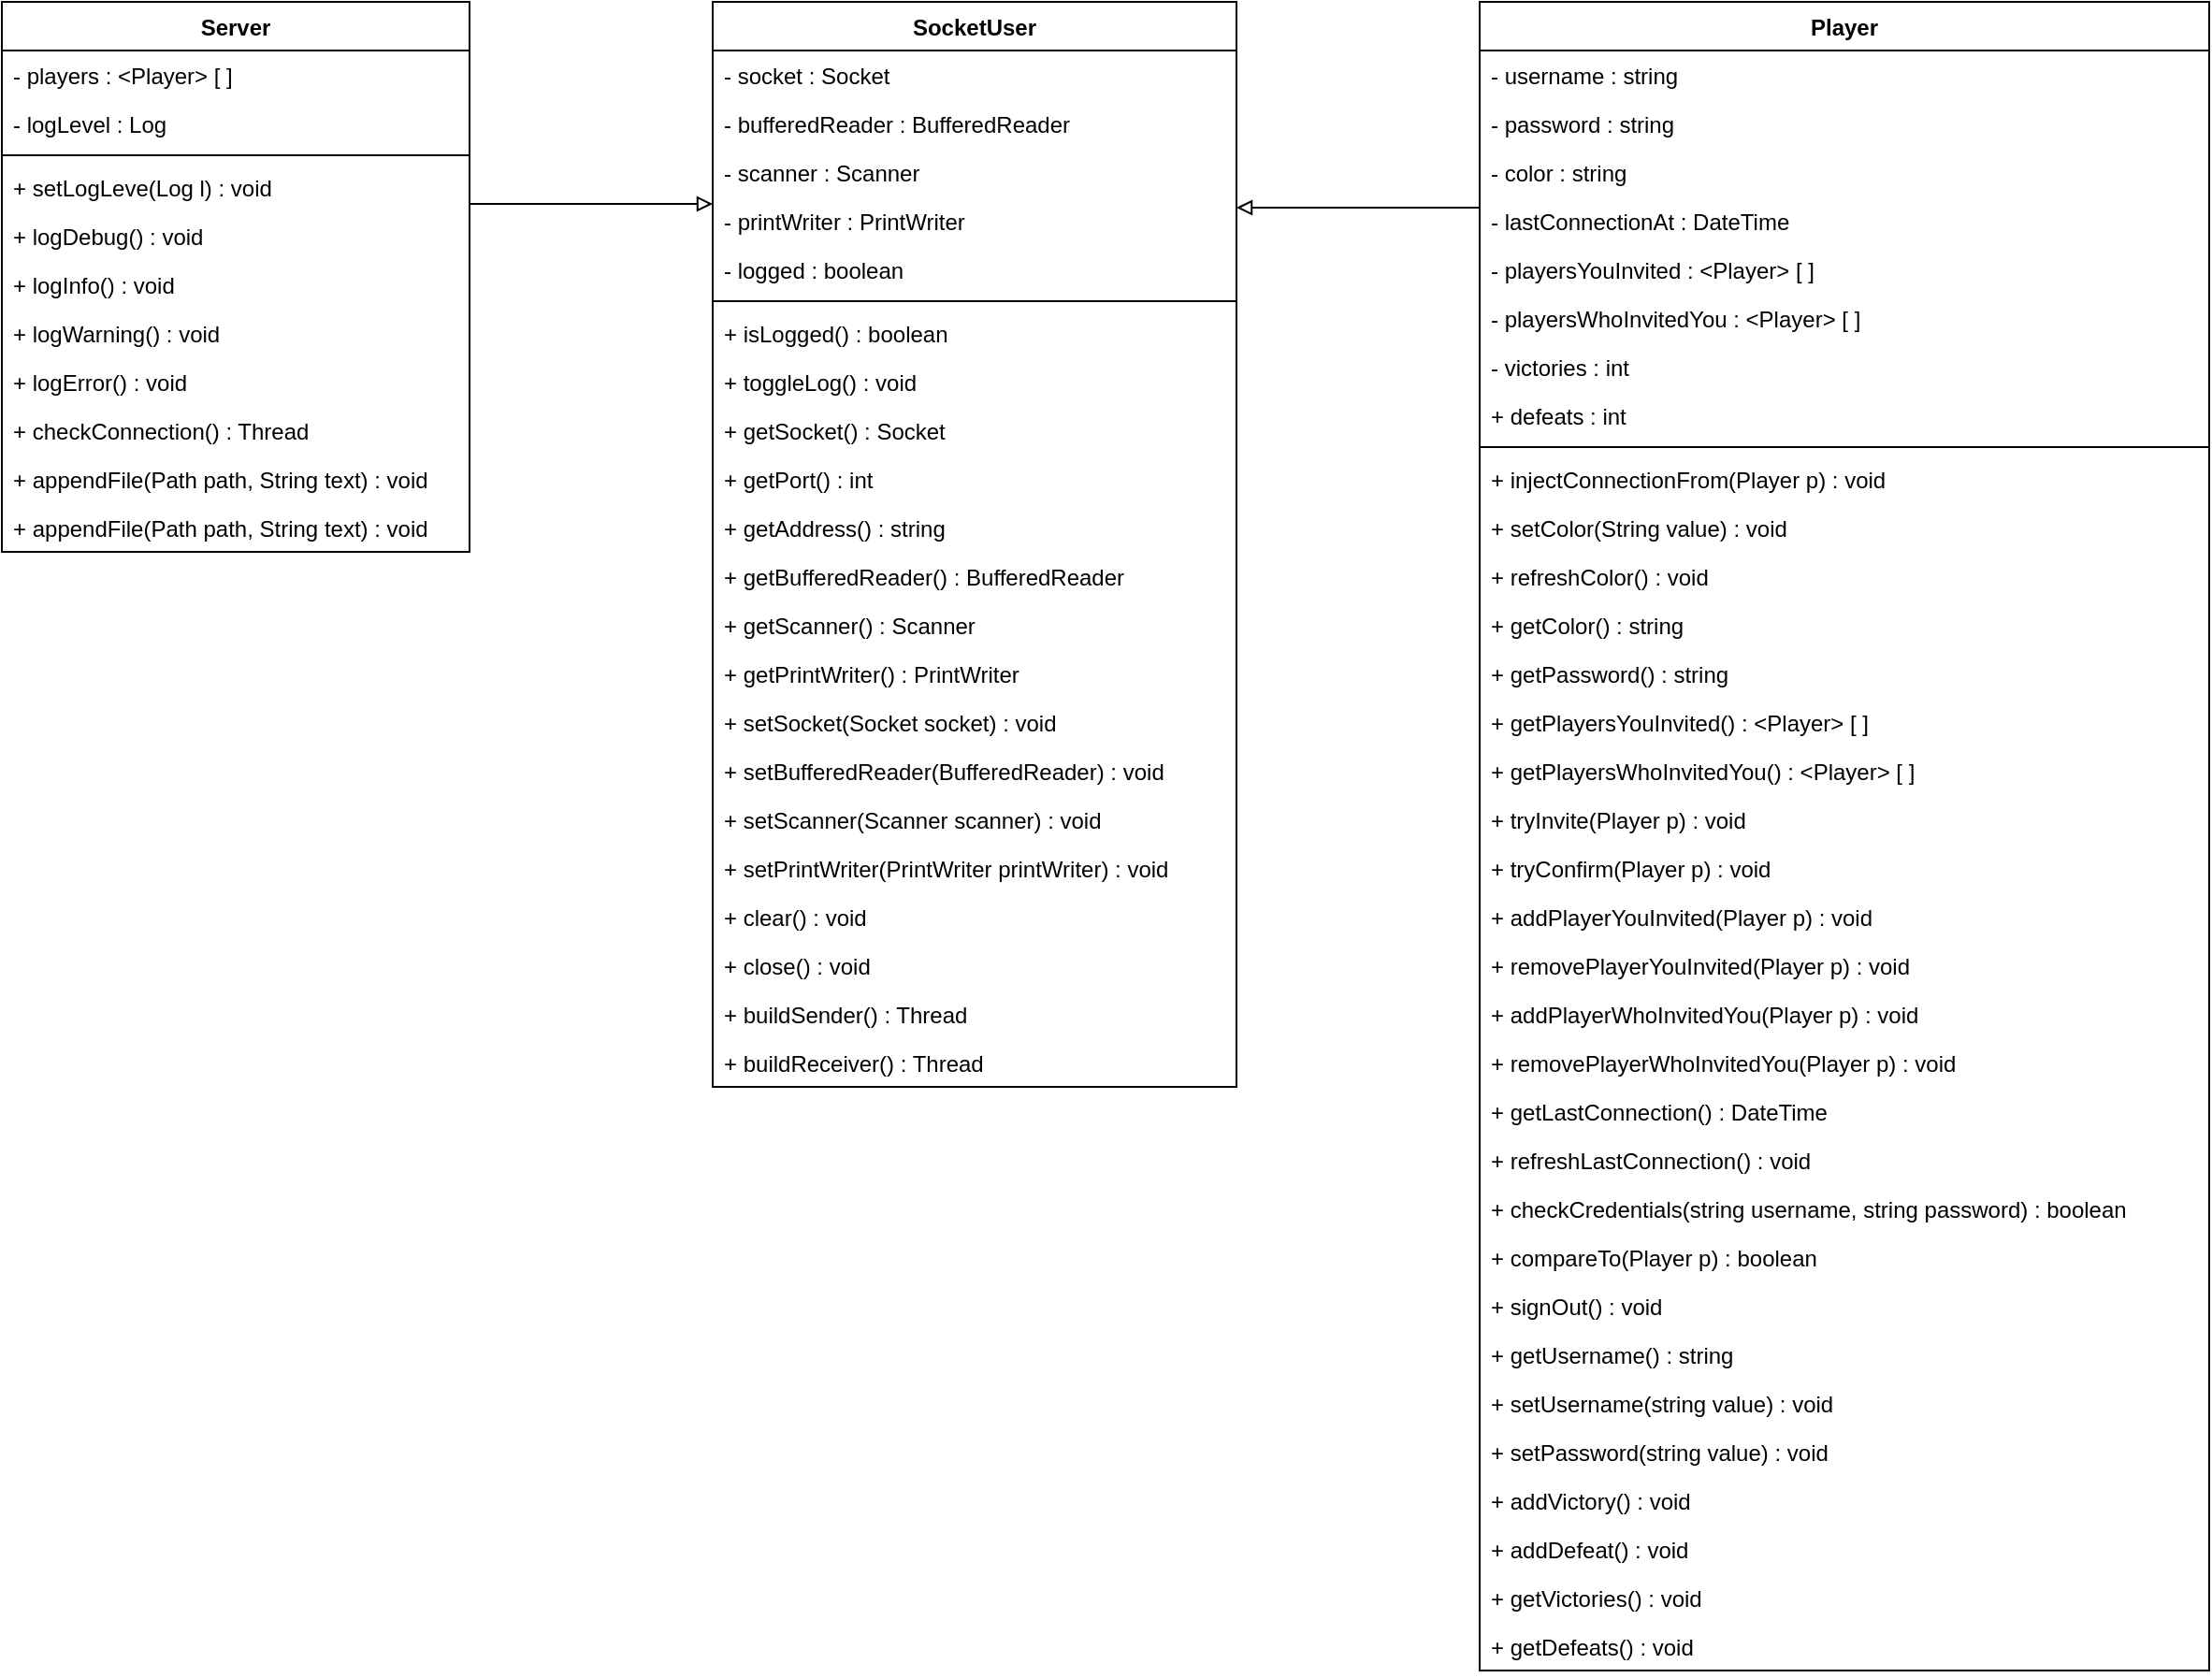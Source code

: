 <mxfile version="20.3.0" type="device"><diagram id="BFO-EwvNy-ULQei5Lm8x" name="Page-1"><mxGraphModel dx="1422" dy="857" grid="1" gridSize="10" guides="1" tooltips="1" connect="1" arrows="1" fold="1" page="1" pageScale="1" pageWidth="827" pageHeight="1169" math="0" shadow="0"><root><mxCell id="0"/><mxCell id="1" parent="0"/><mxCell id="BAEk61qTbd7mbpD0ZhBW-1" value="SocketUser" style="swimlane;fontStyle=1;align=center;verticalAlign=top;childLayout=stackLayout;horizontal=1;startSize=26;horizontalStack=0;resizeParent=1;resizeParentMax=0;resizeLast=0;collapsible=1;marginBottom=0;" parent="1" vertex="1"><mxGeometry x="410" y="190" width="280" height="580" as="geometry"/></mxCell><mxCell id="BAEk61qTbd7mbpD0ZhBW-2" value="- socket : Socket" style="text;strokeColor=none;fillColor=none;align=left;verticalAlign=top;spacingLeft=4;spacingRight=4;overflow=hidden;rotatable=0;points=[[0,0.5],[1,0.5]];portConstraint=eastwest;" parent="BAEk61qTbd7mbpD0ZhBW-1" vertex="1"><mxGeometry y="26" width="280" height="26" as="geometry"/></mxCell><mxCell id="BAEk61qTbd7mbpD0ZhBW-5" value="- bufferedReader : BufferedReader" style="text;strokeColor=none;fillColor=none;align=left;verticalAlign=top;spacingLeft=4;spacingRight=4;overflow=hidden;rotatable=0;points=[[0,0.5],[1,0.5]];portConstraint=eastwest;" parent="BAEk61qTbd7mbpD0ZhBW-1" vertex="1"><mxGeometry y="52" width="280" height="26" as="geometry"/></mxCell><mxCell id="BAEk61qTbd7mbpD0ZhBW-6" value="- scanner : Scanner" style="text;strokeColor=none;fillColor=none;align=left;verticalAlign=top;spacingLeft=4;spacingRight=4;overflow=hidden;rotatable=0;points=[[0,0.5],[1,0.5]];portConstraint=eastwest;" parent="BAEk61qTbd7mbpD0ZhBW-1" vertex="1"><mxGeometry y="78" width="280" height="26" as="geometry"/></mxCell><mxCell id="BAEk61qTbd7mbpD0ZhBW-7" value="- printWriter : PrintWriter" style="text;strokeColor=none;fillColor=none;align=left;verticalAlign=top;spacingLeft=4;spacingRight=4;overflow=hidden;rotatable=0;points=[[0,0.5],[1,0.5]];portConstraint=eastwest;" parent="BAEk61qTbd7mbpD0ZhBW-1" vertex="1"><mxGeometry y="104" width="280" height="26" as="geometry"/></mxCell><mxCell id="BAEk61qTbd7mbpD0ZhBW-8" value="- logged : boolean" style="text;strokeColor=none;fillColor=none;align=left;verticalAlign=top;spacingLeft=4;spacingRight=4;overflow=hidden;rotatable=0;points=[[0,0.5],[1,0.5]];portConstraint=eastwest;" parent="BAEk61qTbd7mbpD0ZhBW-1" vertex="1"><mxGeometry y="130" width="280" height="26" as="geometry"/></mxCell><mxCell id="BAEk61qTbd7mbpD0ZhBW-3" value="" style="line;strokeWidth=1;fillColor=none;align=left;verticalAlign=middle;spacingTop=-1;spacingLeft=3;spacingRight=3;rotatable=0;labelPosition=right;points=[];portConstraint=eastwest;strokeColor=inherit;" parent="BAEk61qTbd7mbpD0ZhBW-1" vertex="1"><mxGeometry y="156" width="280" height="8" as="geometry"/></mxCell><mxCell id="BAEk61qTbd7mbpD0ZhBW-4" value="+ isLogged() : boolean" style="text;strokeColor=none;fillColor=none;align=left;verticalAlign=top;spacingLeft=4;spacingRight=4;overflow=hidden;rotatable=0;points=[[0,0.5],[1,0.5]];portConstraint=eastwest;" parent="BAEk61qTbd7mbpD0ZhBW-1" vertex="1"><mxGeometry y="164" width="280" height="26" as="geometry"/></mxCell><mxCell id="BAEk61qTbd7mbpD0ZhBW-9" value="+ toggleLog() : void" style="text;strokeColor=none;fillColor=none;align=left;verticalAlign=top;spacingLeft=4;spacingRight=4;overflow=hidden;rotatable=0;points=[[0,0.5],[1,0.5]];portConstraint=eastwest;" parent="BAEk61qTbd7mbpD0ZhBW-1" vertex="1"><mxGeometry y="190" width="280" height="26" as="geometry"/></mxCell><mxCell id="BAEk61qTbd7mbpD0ZhBW-10" value="+ getSocket() : Socket" style="text;strokeColor=none;fillColor=none;align=left;verticalAlign=top;spacingLeft=4;spacingRight=4;overflow=hidden;rotatable=0;points=[[0,0.5],[1,0.5]];portConstraint=eastwest;" parent="BAEk61qTbd7mbpD0ZhBW-1" vertex="1"><mxGeometry y="216" width="280" height="26" as="geometry"/></mxCell><mxCell id="BAEk61qTbd7mbpD0ZhBW-11" value="+ getPort() : int" style="text;strokeColor=none;fillColor=none;align=left;verticalAlign=top;spacingLeft=4;spacingRight=4;overflow=hidden;rotatable=0;points=[[0,0.5],[1,0.5]];portConstraint=eastwest;" parent="BAEk61qTbd7mbpD0ZhBW-1" vertex="1"><mxGeometry y="242" width="280" height="26" as="geometry"/></mxCell><mxCell id="BAEk61qTbd7mbpD0ZhBW-12" value="+ getAddress() : string" style="text;strokeColor=none;fillColor=none;align=left;verticalAlign=top;spacingLeft=4;spacingRight=4;overflow=hidden;rotatable=0;points=[[0,0.5],[1,0.5]];portConstraint=eastwest;" parent="BAEk61qTbd7mbpD0ZhBW-1" vertex="1"><mxGeometry y="268" width="280" height="26" as="geometry"/></mxCell><mxCell id="BAEk61qTbd7mbpD0ZhBW-13" value="+ getBufferedReader() : BufferedReader" style="text;strokeColor=none;fillColor=none;align=left;verticalAlign=top;spacingLeft=4;spacingRight=4;overflow=hidden;rotatable=0;points=[[0,0.5],[1,0.5]];portConstraint=eastwest;" parent="BAEk61qTbd7mbpD0ZhBW-1" vertex="1"><mxGeometry y="294" width="280" height="26" as="geometry"/></mxCell><mxCell id="BAEk61qTbd7mbpD0ZhBW-14" value="+ getScanner() : Scanner" style="text;strokeColor=none;fillColor=none;align=left;verticalAlign=top;spacingLeft=4;spacingRight=4;overflow=hidden;rotatable=0;points=[[0,0.5],[1,0.5]];portConstraint=eastwest;" parent="BAEk61qTbd7mbpD0ZhBW-1" vertex="1"><mxGeometry y="320" width="280" height="26" as="geometry"/></mxCell><mxCell id="BAEk61qTbd7mbpD0ZhBW-15" value="+ getPrintWriter() : PrintWriter" style="text;strokeColor=none;fillColor=none;align=left;verticalAlign=top;spacingLeft=4;spacingRight=4;overflow=hidden;rotatable=0;points=[[0,0.5],[1,0.5]];portConstraint=eastwest;" parent="BAEk61qTbd7mbpD0ZhBW-1" vertex="1"><mxGeometry y="346" width="280" height="26" as="geometry"/></mxCell><mxCell id="BAEk61qTbd7mbpD0ZhBW-16" value="+ setSocket(Socket socket) : void" style="text;strokeColor=none;fillColor=none;align=left;verticalAlign=top;spacingLeft=4;spacingRight=4;overflow=hidden;rotatable=0;points=[[0,0.5],[1,0.5]];portConstraint=eastwest;" parent="BAEk61qTbd7mbpD0ZhBW-1" vertex="1"><mxGeometry y="372" width="280" height="26" as="geometry"/></mxCell><mxCell id="BAEk61qTbd7mbpD0ZhBW-17" value="+ setBufferedReader(BufferedReader) : void" style="text;strokeColor=none;fillColor=none;align=left;verticalAlign=top;spacingLeft=4;spacingRight=4;overflow=hidden;rotatable=0;points=[[0,0.5],[1,0.5]];portConstraint=eastwest;" parent="BAEk61qTbd7mbpD0ZhBW-1" vertex="1"><mxGeometry y="398" width="280" height="26" as="geometry"/></mxCell><mxCell id="BAEk61qTbd7mbpD0ZhBW-18" value="+ setScanner(Scanner scanner) : void" style="text;strokeColor=none;fillColor=none;align=left;verticalAlign=top;spacingLeft=4;spacingRight=4;overflow=hidden;rotatable=0;points=[[0,0.5],[1,0.5]];portConstraint=eastwest;" parent="BAEk61qTbd7mbpD0ZhBW-1" vertex="1"><mxGeometry y="424" width="280" height="26" as="geometry"/></mxCell><mxCell id="BAEk61qTbd7mbpD0ZhBW-19" value="+ setPrintWriter(PrintWriter printWriter) : void" style="text;strokeColor=none;fillColor=none;align=left;verticalAlign=top;spacingLeft=4;spacingRight=4;overflow=hidden;rotatable=0;points=[[0,0.5],[1,0.5]];portConstraint=eastwest;" parent="BAEk61qTbd7mbpD0ZhBW-1" vertex="1"><mxGeometry y="450" width="280" height="26" as="geometry"/></mxCell><mxCell id="BAEk61qTbd7mbpD0ZhBW-20" value="+ clear() : void" style="text;strokeColor=none;fillColor=none;align=left;verticalAlign=top;spacingLeft=4;spacingRight=4;overflow=hidden;rotatable=0;points=[[0,0.5],[1,0.5]];portConstraint=eastwest;" parent="BAEk61qTbd7mbpD0ZhBW-1" vertex="1"><mxGeometry y="476" width="280" height="26" as="geometry"/></mxCell><mxCell id="BAEk61qTbd7mbpD0ZhBW-21" value="+ close() : void" style="text;strokeColor=none;fillColor=none;align=left;verticalAlign=top;spacingLeft=4;spacingRight=4;overflow=hidden;rotatable=0;points=[[0,0.5],[1,0.5]];portConstraint=eastwest;" parent="BAEk61qTbd7mbpD0ZhBW-1" vertex="1"><mxGeometry y="502" width="280" height="26" as="geometry"/></mxCell><mxCell id="BAEk61qTbd7mbpD0ZhBW-56" value="+ buildSender() : Thread" style="text;strokeColor=none;fillColor=none;align=left;verticalAlign=top;spacingLeft=4;spacingRight=4;overflow=hidden;rotatable=0;points=[[0,0.5],[1,0.5]];portConstraint=eastwest;" parent="BAEk61qTbd7mbpD0ZhBW-1" vertex="1"><mxGeometry y="528" width="280" height="26" as="geometry"/></mxCell><mxCell id="BAEk61qTbd7mbpD0ZhBW-57" value="+ buildReceiver() : Thread" style="text;strokeColor=none;fillColor=none;align=left;verticalAlign=top;spacingLeft=4;spacingRight=4;overflow=hidden;rotatable=0;points=[[0,0.5],[1,0.5]];portConstraint=eastwest;" parent="BAEk61qTbd7mbpD0ZhBW-1" vertex="1"><mxGeometry y="554" width="280" height="26" as="geometry"/></mxCell><mxCell id="BAEk61qTbd7mbpD0ZhBW-64" style="edgeStyle=orthogonalEdgeStyle;rounded=0;orthogonalLoop=1;jettySize=auto;html=1;endArrow=block;endFill=0;" parent="1" source="BAEk61qTbd7mbpD0ZhBW-26" target="BAEk61qTbd7mbpD0ZhBW-1" edge="1"><mxGeometry relative="1" as="geometry"><Array as="points"><mxPoint x="750" y="300"/><mxPoint x="750" y="300"/></Array></mxGeometry></mxCell><mxCell id="BAEk61qTbd7mbpD0ZhBW-26" value="Player" style="swimlane;fontStyle=1;align=center;verticalAlign=top;childLayout=stackLayout;horizontal=1;startSize=26;horizontalStack=0;resizeParent=1;resizeParentMax=0;resizeLast=0;collapsible=1;marginBottom=0;" parent="1" vertex="1"><mxGeometry x="820" y="190" width="390" height="892" as="geometry"/></mxCell><mxCell id="BAEk61qTbd7mbpD0ZhBW-27" value="- username : string" style="text;strokeColor=none;fillColor=none;align=left;verticalAlign=top;spacingLeft=4;spacingRight=4;overflow=hidden;rotatable=0;points=[[0,0.5],[1,0.5]];portConstraint=eastwest;" parent="BAEk61qTbd7mbpD0ZhBW-26" vertex="1"><mxGeometry y="26" width="390" height="26" as="geometry"/></mxCell><mxCell id="BAEk61qTbd7mbpD0ZhBW-30" value="- password : string" style="text;strokeColor=none;fillColor=none;align=left;verticalAlign=top;spacingLeft=4;spacingRight=4;overflow=hidden;rotatable=0;points=[[0,0.5],[1,0.5]];portConstraint=eastwest;" parent="BAEk61qTbd7mbpD0ZhBW-26" vertex="1"><mxGeometry y="52" width="390" height="26" as="geometry"/></mxCell><mxCell id="BAEk61qTbd7mbpD0ZhBW-31" value="- color : string" style="text;strokeColor=none;fillColor=none;align=left;verticalAlign=top;spacingLeft=4;spacingRight=4;overflow=hidden;rotatable=0;points=[[0,0.5],[1,0.5]];portConstraint=eastwest;" parent="BAEk61qTbd7mbpD0ZhBW-26" vertex="1"><mxGeometry y="78" width="390" height="26" as="geometry"/></mxCell><mxCell id="BAEk61qTbd7mbpD0ZhBW-32" value="- lastConnectionAt : DateTime" style="text;strokeColor=none;fillColor=none;align=left;verticalAlign=top;spacingLeft=4;spacingRight=4;overflow=hidden;rotatable=0;points=[[0,0.5],[1,0.5]];portConstraint=eastwest;" parent="BAEk61qTbd7mbpD0ZhBW-26" vertex="1"><mxGeometry y="104" width="390" height="26" as="geometry"/></mxCell><mxCell id="BAEk61qTbd7mbpD0ZhBW-33" value="- playersYouInvited : &lt;Player&gt; [ ]" style="text;strokeColor=none;fillColor=none;align=left;verticalAlign=top;spacingLeft=4;spacingRight=4;overflow=hidden;rotatable=0;points=[[0,0.5],[1,0.5]];portConstraint=eastwest;" parent="BAEk61qTbd7mbpD0ZhBW-26" vertex="1"><mxGeometry y="130" width="390" height="26" as="geometry"/></mxCell><mxCell id="BAEk61qTbd7mbpD0ZhBW-34" value="- playersWhoInvitedYou : &lt;Player&gt; [ ]" style="text;strokeColor=none;fillColor=none;align=left;verticalAlign=top;spacingLeft=4;spacingRight=4;overflow=hidden;rotatable=0;points=[[0,0.5],[1,0.5]];portConstraint=eastwest;" parent="BAEk61qTbd7mbpD0ZhBW-26" vertex="1"><mxGeometry y="156" width="390" height="26" as="geometry"/></mxCell><mxCell id="BAEk61qTbd7mbpD0ZhBW-58" value="- victories : int" style="text;strokeColor=none;fillColor=none;align=left;verticalAlign=top;spacingLeft=4;spacingRight=4;overflow=hidden;rotatable=0;points=[[0,0.5],[1,0.5]];portConstraint=eastwest;" parent="BAEk61qTbd7mbpD0ZhBW-26" vertex="1"><mxGeometry y="182" width="390" height="26" as="geometry"/></mxCell><mxCell id="BAEk61qTbd7mbpD0ZhBW-59" value="+ defeats : int" style="text;strokeColor=none;fillColor=none;align=left;verticalAlign=top;spacingLeft=4;spacingRight=4;overflow=hidden;rotatable=0;points=[[0,0.5],[1,0.5]];portConstraint=eastwest;" parent="BAEk61qTbd7mbpD0ZhBW-26" vertex="1"><mxGeometry y="208" width="390" height="26" as="geometry"/></mxCell><mxCell id="BAEk61qTbd7mbpD0ZhBW-28" value="" style="line;strokeWidth=1;fillColor=none;align=left;verticalAlign=middle;spacingTop=-1;spacingLeft=3;spacingRight=3;rotatable=0;labelPosition=right;points=[];portConstraint=eastwest;strokeColor=inherit;" parent="BAEk61qTbd7mbpD0ZhBW-26" vertex="1"><mxGeometry y="234" width="390" height="8" as="geometry"/></mxCell><mxCell id="BAEk61qTbd7mbpD0ZhBW-29" value="+ injectConnectionFrom(Player p) : void" style="text;strokeColor=none;fillColor=none;align=left;verticalAlign=top;spacingLeft=4;spacingRight=4;overflow=hidden;rotatable=0;points=[[0,0.5],[1,0.5]];portConstraint=eastwest;" parent="BAEk61qTbd7mbpD0ZhBW-26" vertex="1"><mxGeometry y="242" width="390" height="26" as="geometry"/></mxCell><mxCell id="BAEk61qTbd7mbpD0ZhBW-35" value="+ setColor(String value) : void" style="text;strokeColor=none;fillColor=none;align=left;verticalAlign=top;spacingLeft=4;spacingRight=4;overflow=hidden;rotatable=0;points=[[0,0.5],[1,0.5]];portConstraint=eastwest;" parent="BAEk61qTbd7mbpD0ZhBW-26" vertex="1"><mxGeometry y="268" width="390" height="26" as="geometry"/></mxCell><mxCell id="BAEk61qTbd7mbpD0ZhBW-46" value="+ refreshColor() : void" style="text;strokeColor=none;fillColor=none;align=left;verticalAlign=top;spacingLeft=4;spacingRight=4;overflow=hidden;rotatable=0;points=[[0,0.5],[1,0.5]];portConstraint=eastwest;" parent="BAEk61qTbd7mbpD0ZhBW-26" vertex="1"><mxGeometry y="294" width="390" height="26" as="geometry"/></mxCell><mxCell id="BAEk61qTbd7mbpD0ZhBW-36" value="+ getColor() : string" style="text;strokeColor=none;fillColor=none;align=left;verticalAlign=top;spacingLeft=4;spacingRight=4;overflow=hidden;rotatable=0;points=[[0,0.5],[1,0.5]];portConstraint=eastwest;" parent="BAEk61qTbd7mbpD0ZhBW-26" vertex="1"><mxGeometry y="320" width="390" height="26" as="geometry"/></mxCell><mxCell id="BAEk61qTbd7mbpD0ZhBW-37" value="+ getPassword() : string" style="text;strokeColor=none;fillColor=none;align=left;verticalAlign=top;spacingLeft=4;spacingRight=4;overflow=hidden;rotatable=0;points=[[0,0.5],[1,0.5]];portConstraint=eastwest;" parent="BAEk61qTbd7mbpD0ZhBW-26" vertex="1"><mxGeometry y="346" width="390" height="26" as="geometry"/></mxCell><mxCell id="BAEk61qTbd7mbpD0ZhBW-38" value="+ getPlayersYouInvited() : &lt;Player&gt; [ ]" style="text;strokeColor=none;fillColor=none;align=left;verticalAlign=top;spacingLeft=4;spacingRight=4;overflow=hidden;rotatable=0;points=[[0,0.5],[1,0.5]];portConstraint=eastwest;" parent="BAEk61qTbd7mbpD0ZhBW-26" vertex="1"><mxGeometry y="372" width="390" height="26" as="geometry"/></mxCell><mxCell id="BAEk61qTbd7mbpD0ZhBW-39" value="+ getPlayersWhoInvitedYou() : &lt;Player&gt; [ ]" style="text;strokeColor=none;fillColor=none;align=left;verticalAlign=top;spacingLeft=4;spacingRight=4;overflow=hidden;rotatable=0;points=[[0,0.5],[1,0.5]];portConstraint=eastwest;" parent="BAEk61qTbd7mbpD0ZhBW-26" vertex="1"><mxGeometry y="398" width="390" height="26" as="geometry"/></mxCell><mxCell id="BAEk61qTbd7mbpD0ZhBW-40" value="+ tryInvite(Player p) : void" style="text;strokeColor=none;fillColor=none;align=left;verticalAlign=top;spacingLeft=4;spacingRight=4;overflow=hidden;rotatable=0;points=[[0,0.5],[1,0.5]];portConstraint=eastwest;" parent="BAEk61qTbd7mbpD0ZhBW-26" vertex="1"><mxGeometry y="424" width="390" height="26" as="geometry"/></mxCell><mxCell id="BAEk61qTbd7mbpD0ZhBW-41" value="+ tryConfirm(Player p) : void" style="text;strokeColor=none;fillColor=none;align=left;verticalAlign=top;spacingLeft=4;spacingRight=4;overflow=hidden;rotatable=0;points=[[0,0.5],[1,0.5]];portConstraint=eastwest;" parent="BAEk61qTbd7mbpD0ZhBW-26" vertex="1"><mxGeometry y="450" width="390" height="26" as="geometry"/></mxCell><mxCell id="BAEk61qTbd7mbpD0ZhBW-42" value="+ addPlayerYouInvited(Player p) : void" style="text;strokeColor=none;fillColor=none;align=left;verticalAlign=top;spacingLeft=4;spacingRight=4;overflow=hidden;rotatable=0;points=[[0,0.5],[1,0.5]];portConstraint=eastwest;" parent="BAEk61qTbd7mbpD0ZhBW-26" vertex="1"><mxGeometry y="476" width="390" height="26" as="geometry"/></mxCell><mxCell id="BAEk61qTbd7mbpD0ZhBW-43" value="+ removePlayerYouInvited(Player p) : void" style="text;strokeColor=none;fillColor=none;align=left;verticalAlign=top;spacingLeft=4;spacingRight=4;overflow=hidden;rotatable=0;points=[[0,0.5],[1,0.5]];portConstraint=eastwest;" parent="BAEk61qTbd7mbpD0ZhBW-26" vertex="1"><mxGeometry y="502" width="390" height="26" as="geometry"/></mxCell><mxCell id="BAEk61qTbd7mbpD0ZhBW-44" value="+ addPlayerWhoInvitedYou(Player p) : void" style="text;strokeColor=none;fillColor=none;align=left;verticalAlign=top;spacingLeft=4;spacingRight=4;overflow=hidden;rotatable=0;points=[[0,0.5],[1,0.5]];portConstraint=eastwest;" parent="BAEk61qTbd7mbpD0ZhBW-26" vertex="1"><mxGeometry y="528" width="390" height="26" as="geometry"/></mxCell><mxCell id="BAEk61qTbd7mbpD0ZhBW-45" value="+ removePlayerWhoInvitedYou(Player p) : void" style="text;strokeColor=none;fillColor=none;align=left;verticalAlign=top;spacingLeft=4;spacingRight=4;overflow=hidden;rotatable=0;points=[[0,0.5],[1,0.5]];portConstraint=eastwest;" parent="BAEk61qTbd7mbpD0ZhBW-26" vertex="1"><mxGeometry y="554" width="390" height="26" as="geometry"/></mxCell><mxCell id="BAEk61qTbd7mbpD0ZhBW-47" value="+ getLastConnection() : DateTime" style="text;strokeColor=none;fillColor=none;align=left;verticalAlign=top;spacingLeft=4;spacingRight=4;overflow=hidden;rotatable=0;points=[[0,0.5],[1,0.5]];portConstraint=eastwest;" parent="BAEk61qTbd7mbpD0ZhBW-26" vertex="1"><mxGeometry y="580" width="390" height="26" as="geometry"/></mxCell><mxCell id="BAEk61qTbd7mbpD0ZhBW-48" value="+ refreshLastConnection() : void" style="text;strokeColor=none;fillColor=none;align=left;verticalAlign=top;spacingLeft=4;spacingRight=4;overflow=hidden;rotatable=0;points=[[0,0.5],[1,0.5]];portConstraint=eastwest;" parent="BAEk61qTbd7mbpD0ZhBW-26" vertex="1"><mxGeometry y="606" width="390" height="26" as="geometry"/></mxCell><mxCell id="BAEk61qTbd7mbpD0ZhBW-49" value="+ checkCredentials(string username, string password) : boolean" style="text;strokeColor=none;fillColor=none;align=left;verticalAlign=top;spacingLeft=4;spacingRight=4;overflow=hidden;rotatable=0;points=[[0,0.5],[1,0.5]];portConstraint=eastwest;" parent="BAEk61qTbd7mbpD0ZhBW-26" vertex="1"><mxGeometry y="632" width="390" height="26" as="geometry"/></mxCell><mxCell id="BAEk61qTbd7mbpD0ZhBW-50" value="+ compareTo(Player p) : boolean" style="text;strokeColor=none;fillColor=none;align=left;verticalAlign=top;spacingLeft=4;spacingRight=4;overflow=hidden;rotatable=0;points=[[0,0.5],[1,0.5]];portConstraint=eastwest;" parent="BAEk61qTbd7mbpD0ZhBW-26" vertex="1"><mxGeometry y="658" width="390" height="26" as="geometry"/></mxCell><mxCell id="BAEk61qTbd7mbpD0ZhBW-51" value="+ signOut() : void" style="text;strokeColor=none;fillColor=none;align=left;verticalAlign=top;spacingLeft=4;spacingRight=4;overflow=hidden;rotatable=0;points=[[0,0.5],[1,0.5]];portConstraint=eastwest;" parent="BAEk61qTbd7mbpD0ZhBW-26" vertex="1"><mxGeometry y="684" width="390" height="26" as="geometry"/></mxCell><mxCell id="BAEk61qTbd7mbpD0ZhBW-52" value="+ getUsername() : string" style="text;strokeColor=none;fillColor=none;align=left;verticalAlign=top;spacingLeft=4;spacingRight=4;overflow=hidden;rotatable=0;points=[[0,0.5],[1,0.5]];portConstraint=eastwest;" parent="BAEk61qTbd7mbpD0ZhBW-26" vertex="1"><mxGeometry y="710" width="390" height="26" as="geometry"/></mxCell><mxCell id="BAEk61qTbd7mbpD0ZhBW-53" value="+ setUsername(string value) : void" style="text;strokeColor=none;fillColor=none;align=left;verticalAlign=top;spacingLeft=4;spacingRight=4;overflow=hidden;rotatable=0;points=[[0,0.5],[1,0.5]];portConstraint=eastwest;" parent="BAEk61qTbd7mbpD0ZhBW-26" vertex="1"><mxGeometry y="736" width="390" height="26" as="geometry"/></mxCell><mxCell id="BAEk61qTbd7mbpD0ZhBW-54" value="+ setPassword(string value) : void" style="text;strokeColor=none;fillColor=none;align=left;verticalAlign=top;spacingLeft=4;spacingRight=4;overflow=hidden;rotatable=0;points=[[0,0.5],[1,0.5]];portConstraint=eastwest;" parent="BAEk61qTbd7mbpD0ZhBW-26" vertex="1"><mxGeometry y="762" width="390" height="26" as="geometry"/></mxCell><mxCell id="BAEk61qTbd7mbpD0ZhBW-60" value="+ addVictory() : void" style="text;strokeColor=none;fillColor=none;align=left;verticalAlign=top;spacingLeft=4;spacingRight=4;overflow=hidden;rotatable=0;points=[[0,0.5],[1,0.5]];portConstraint=eastwest;" parent="BAEk61qTbd7mbpD0ZhBW-26" vertex="1"><mxGeometry y="788" width="390" height="26" as="geometry"/></mxCell><mxCell id="BAEk61qTbd7mbpD0ZhBW-61" value="+ addDefeat() : void" style="text;strokeColor=none;fillColor=none;align=left;verticalAlign=top;spacingLeft=4;spacingRight=4;overflow=hidden;rotatable=0;points=[[0,0.5],[1,0.5]];portConstraint=eastwest;" parent="BAEk61qTbd7mbpD0ZhBW-26" vertex="1"><mxGeometry y="814" width="390" height="26" as="geometry"/></mxCell><mxCell id="BAEk61qTbd7mbpD0ZhBW-62" value="+ getVictories() : void" style="text;strokeColor=none;fillColor=none;align=left;verticalAlign=top;spacingLeft=4;spacingRight=4;overflow=hidden;rotatable=0;points=[[0,0.5],[1,0.5]];portConstraint=eastwest;" parent="BAEk61qTbd7mbpD0ZhBW-26" vertex="1"><mxGeometry y="840" width="390" height="26" as="geometry"/></mxCell><mxCell id="BAEk61qTbd7mbpD0ZhBW-63" value="+ getDefeats() : void" style="text;strokeColor=none;fillColor=none;align=left;verticalAlign=top;spacingLeft=4;spacingRight=4;overflow=hidden;rotatable=0;points=[[0,0.5],[1,0.5]];portConstraint=eastwest;" parent="BAEk61qTbd7mbpD0ZhBW-26" vertex="1"><mxGeometry y="866" width="390" height="26" as="geometry"/></mxCell><mxCell id="BAEk61qTbd7mbpD0ZhBW-79" style="edgeStyle=orthogonalEdgeStyle;rounded=0;orthogonalLoop=1;jettySize=auto;html=1;endArrow=block;endFill=0;" parent="1" source="BAEk61qTbd7mbpD0ZhBW-69" target="BAEk61qTbd7mbpD0ZhBW-1" edge="1"><mxGeometry relative="1" as="geometry"><Array as="points"><mxPoint x="370" y="298"/><mxPoint x="370" y="298"/></Array></mxGeometry></mxCell><mxCell id="BAEk61qTbd7mbpD0ZhBW-69" value="Server" style="swimlane;fontStyle=1;align=center;verticalAlign=top;childLayout=stackLayout;horizontal=1;startSize=26;horizontalStack=0;resizeParent=1;resizeParentMax=0;resizeLast=0;collapsible=1;marginBottom=0;" parent="1" vertex="1"><mxGeometry x="30" y="190" width="250" height="294" as="geometry"/></mxCell><mxCell id="BAEk61qTbd7mbpD0ZhBW-70" value="- players : &lt;Player&gt; [ ]" style="text;strokeColor=none;fillColor=none;align=left;verticalAlign=top;spacingLeft=4;spacingRight=4;overflow=hidden;rotatable=0;points=[[0,0.5],[1,0.5]];portConstraint=eastwest;" parent="BAEk61qTbd7mbpD0ZhBW-69" vertex="1"><mxGeometry y="26" width="250" height="26" as="geometry"/></mxCell><mxCell id="BAEk61qTbd7mbpD0ZhBW-73" value="- logLevel : Log" style="text;strokeColor=none;fillColor=none;align=left;verticalAlign=top;spacingLeft=4;spacingRight=4;overflow=hidden;rotatable=0;points=[[0,0.5],[1,0.5]];portConstraint=eastwest;" parent="BAEk61qTbd7mbpD0ZhBW-69" vertex="1"><mxGeometry y="52" width="250" height="26" as="geometry"/></mxCell><mxCell id="BAEk61qTbd7mbpD0ZhBW-71" value="" style="line;strokeWidth=1;fillColor=none;align=left;verticalAlign=middle;spacingTop=-1;spacingLeft=3;spacingRight=3;rotatable=0;labelPosition=right;points=[];portConstraint=eastwest;strokeColor=inherit;" parent="BAEk61qTbd7mbpD0ZhBW-69" vertex="1"><mxGeometry y="78" width="250" height="8" as="geometry"/></mxCell><mxCell id="BAEk61qTbd7mbpD0ZhBW-72" value="+ setLogLeve(Log l) : void" style="text;strokeColor=none;fillColor=none;align=left;verticalAlign=top;spacingLeft=4;spacingRight=4;overflow=hidden;rotatable=0;points=[[0,0.5],[1,0.5]];portConstraint=eastwest;" parent="BAEk61qTbd7mbpD0ZhBW-69" vertex="1"><mxGeometry y="86" width="250" height="26" as="geometry"/></mxCell><mxCell id="BAEk61qTbd7mbpD0ZhBW-74" value="+ logDebug() : void" style="text;strokeColor=none;fillColor=none;align=left;verticalAlign=top;spacingLeft=4;spacingRight=4;overflow=hidden;rotatable=0;points=[[0,0.5],[1,0.5]];portConstraint=eastwest;" parent="BAEk61qTbd7mbpD0ZhBW-69" vertex="1"><mxGeometry y="112" width="250" height="26" as="geometry"/></mxCell><mxCell id="BAEk61qTbd7mbpD0ZhBW-75" value="+ logInfo() : void" style="text;strokeColor=none;fillColor=none;align=left;verticalAlign=top;spacingLeft=4;spacingRight=4;overflow=hidden;rotatable=0;points=[[0,0.5],[1,0.5]];portConstraint=eastwest;" parent="BAEk61qTbd7mbpD0ZhBW-69" vertex="1"><mxGeometry y="138" width="250" height="26" as="geometry"/></mxCell><mxCell id="BAEk61qTbd7mbpD0ZhBW-76" value="+ logWarning() : void" style="text;strokeColor=none;fillColor=none;align=left;verticalAlign=top;spacingLeft=4;spacingRight=4;overflow=hidden;rotatable=0;points=[[0,0.5],[1,0.5]];portConstraint=eastwest;" parent="BAEk61qTbd7mbpD0ZhBW-69" vertex="1"><mxGeometry y="164" width="250" height="26" as="geometry"/></mxCell><mxCell id="BAEk61qTbd7mbpD0ZhBW-77" value="+ logError() : void" style="text;strokeColor=none;fillColor=none;align=left;verticalAlign=top;spacingLeft=4;spacingRight=4;overflow=hidden;rotatable=0;points=[[0,0.5],[1,0.5]];portConstraint=eastwest;" parent="BAEk61qTbd7mbpD0ZhBW-69" vertex="1"><mxGeometry y="190" width="250" height="26" as="geometry"/></mxCell><mxCell id="QTmkIEpbzylxfgaixUrZ-1" value="+ checkConnection() : Thread" style="text;strokeColor=none;fillColor=none;align=left;verticalAlign=top;spacingLeft=4;spacingRight=4;overflow=hidden;rotatable=0;points=[[0,0.5],[1,0.5]];portConstraint=eastwest;" vertex="1" parent="BAEk61qTbd7mbpD0ZhBW-69"><mxGeometry y="216" width="250" height="26" as="geometry"/></mxCell><mxCell id="QTmkIEpbzylxfgaixUrZ-2" value="+ appendFile(Path path, String text) : void" style="text;strokeColor=none;fillColor=none;align=left;verticalAlign=top;spacingLeft=4;spacingRight=4;overflow=hidden;rotatable=0;points=[[0,0.5],[1,0.5]];portConstraint=eastwest;" vertex="1" parent="BAEk61qTbd7mbpD0ZhBW-69"><mxGeometry y="242" width="250" height="26" as="geometry"/></mxCell><mxCell id="QTmkIEpbzylxfgaixUrZ-3" value="+ appendFile(Path path, String text) : void" style="text;strokeColor=none;fillColor=none;align=left;verticalAlign=top;spacingLeft=4;spacingRight=4;overflow=hidden;rotatable=0;points=[[0,0.5],[1,0.5]];portConstraint=eastwest;" vertex="1" parent="BAEk61qTbd7mbpD0ZhBW-69"><mxGeometry y="268" width="250" height="26" as="geometry"/></mxCell></root></mxGraphModel></diagram></mxfile>